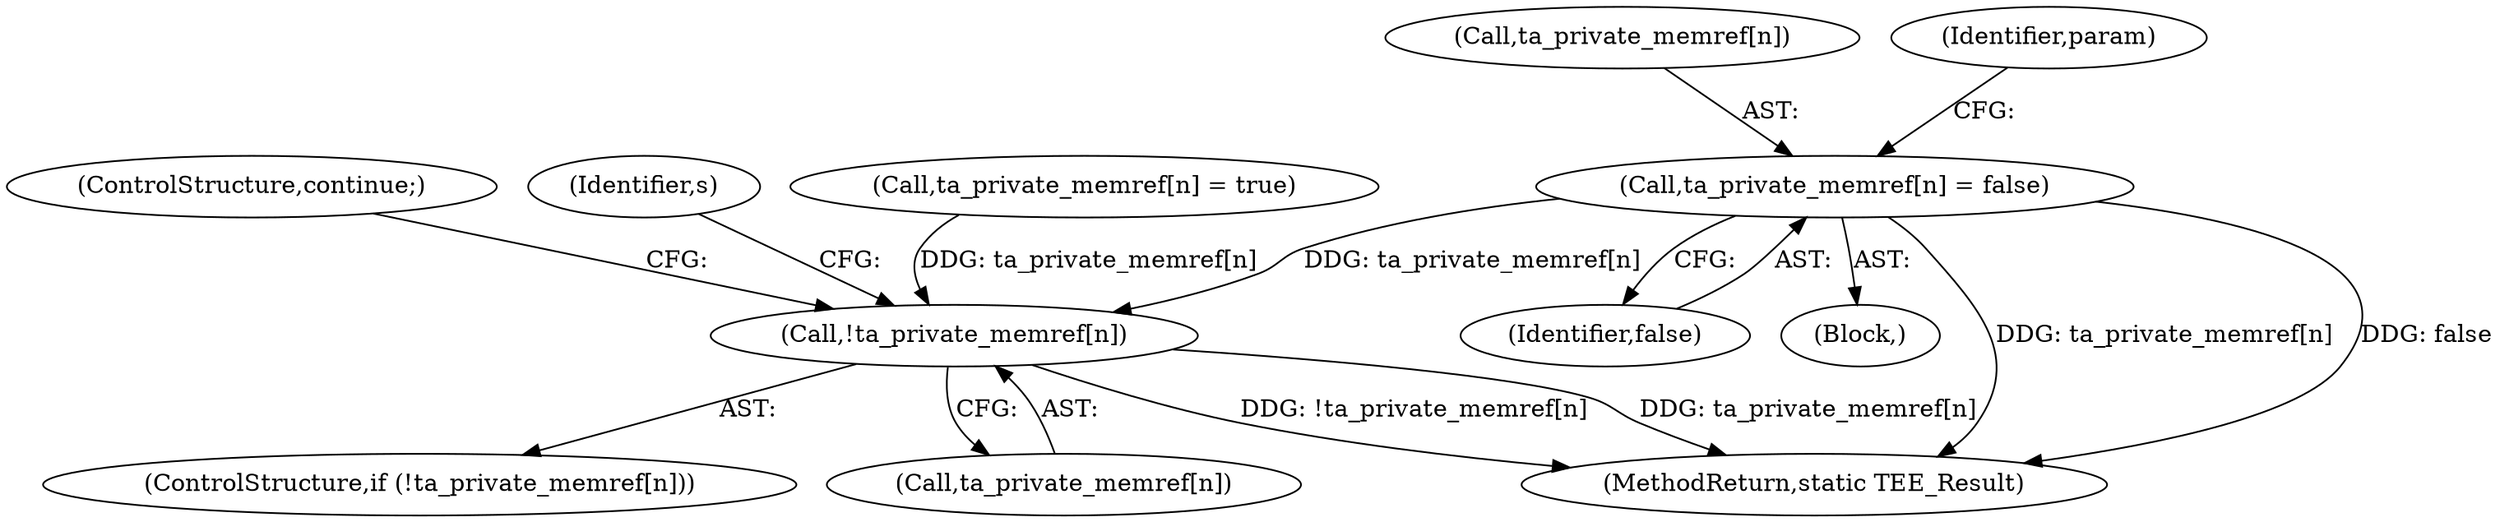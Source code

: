 digraph "0_optee_os_d5c5b0b77b2b589666024d219a8007b3f5b6faeb@array" {
"1000186" [label="(Call,ta_private_memref[n] = false)"];
"1000328" [label="(Call,!ta_private_memref[n])"];
"1000483" [label="(MethodReturn,static TEE_Result)"];
"1000328" [label="(Call,!ta_private_memref[n])"];
"1000327" [label="(ControlStructure,if (!ta_private_memref[n]))"];
"1000332" [label="(ControlStructure,continue;)"];
"1000334" [label="(Identifier,s)"];
"1000187" [label="(Call,ta_private_memref[n])"];
"1000186" [label="(Call,ta_private_memref[n] = false)"];
"1000254" [label="(Call,ta_private_memref[n] = true)"];
"1000194" [label="(Identifier,param)"];
"1000329" [label="(Call,ta_private_memref[n])"];
"1000190" [label="(Identifier,false)"];
"1000185" [label="(Block,)"];
"1000186" -> "1000185"  [label="AST: "];
"1000186" -> "1000190"  [label="CFG: "];
"1000187" -> "1000186"  [label="AST: "];
"1000190" -> "1000186"  [label="AST: "];
"1000194" -> "1000186"  [label="CFG: "];
"1000186" -> "1000483"  [label="DDG: ta_private_memref[n]"];
"1000186" -> "1000483"  [label="DDG: false"];
"1000186" -> "1000328"  [label="DDG: ta_private_memref[n]"];
"1000328" -> "1000327"  [label="AST: "];
"1000328" -> "1000329"  [label="CFG: "];
"1000329" -> "1000328"  [label="AST: "];
"1000332" -> "1000328"  [label="CFG: "];
"1000334" -> "1000328"  [label="CFG: "];
"1000328" -> "1000483"  [label="DDG: !ta_private_memref[n]"];
"1000328" -> "1000483"  [label="DDG: ta_private_memref[n]"];
"1000254" -> "1000328"  [label="DDG: ta_private_memref[n]"];
}
